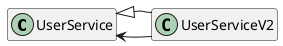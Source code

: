 @startuml
'https://plantuml.com/class-diagram

hide empty members

class UserService
class UserServiceV2

UserService <- UserServiceV2
UserService <|-- UserServiceV2

@enduml